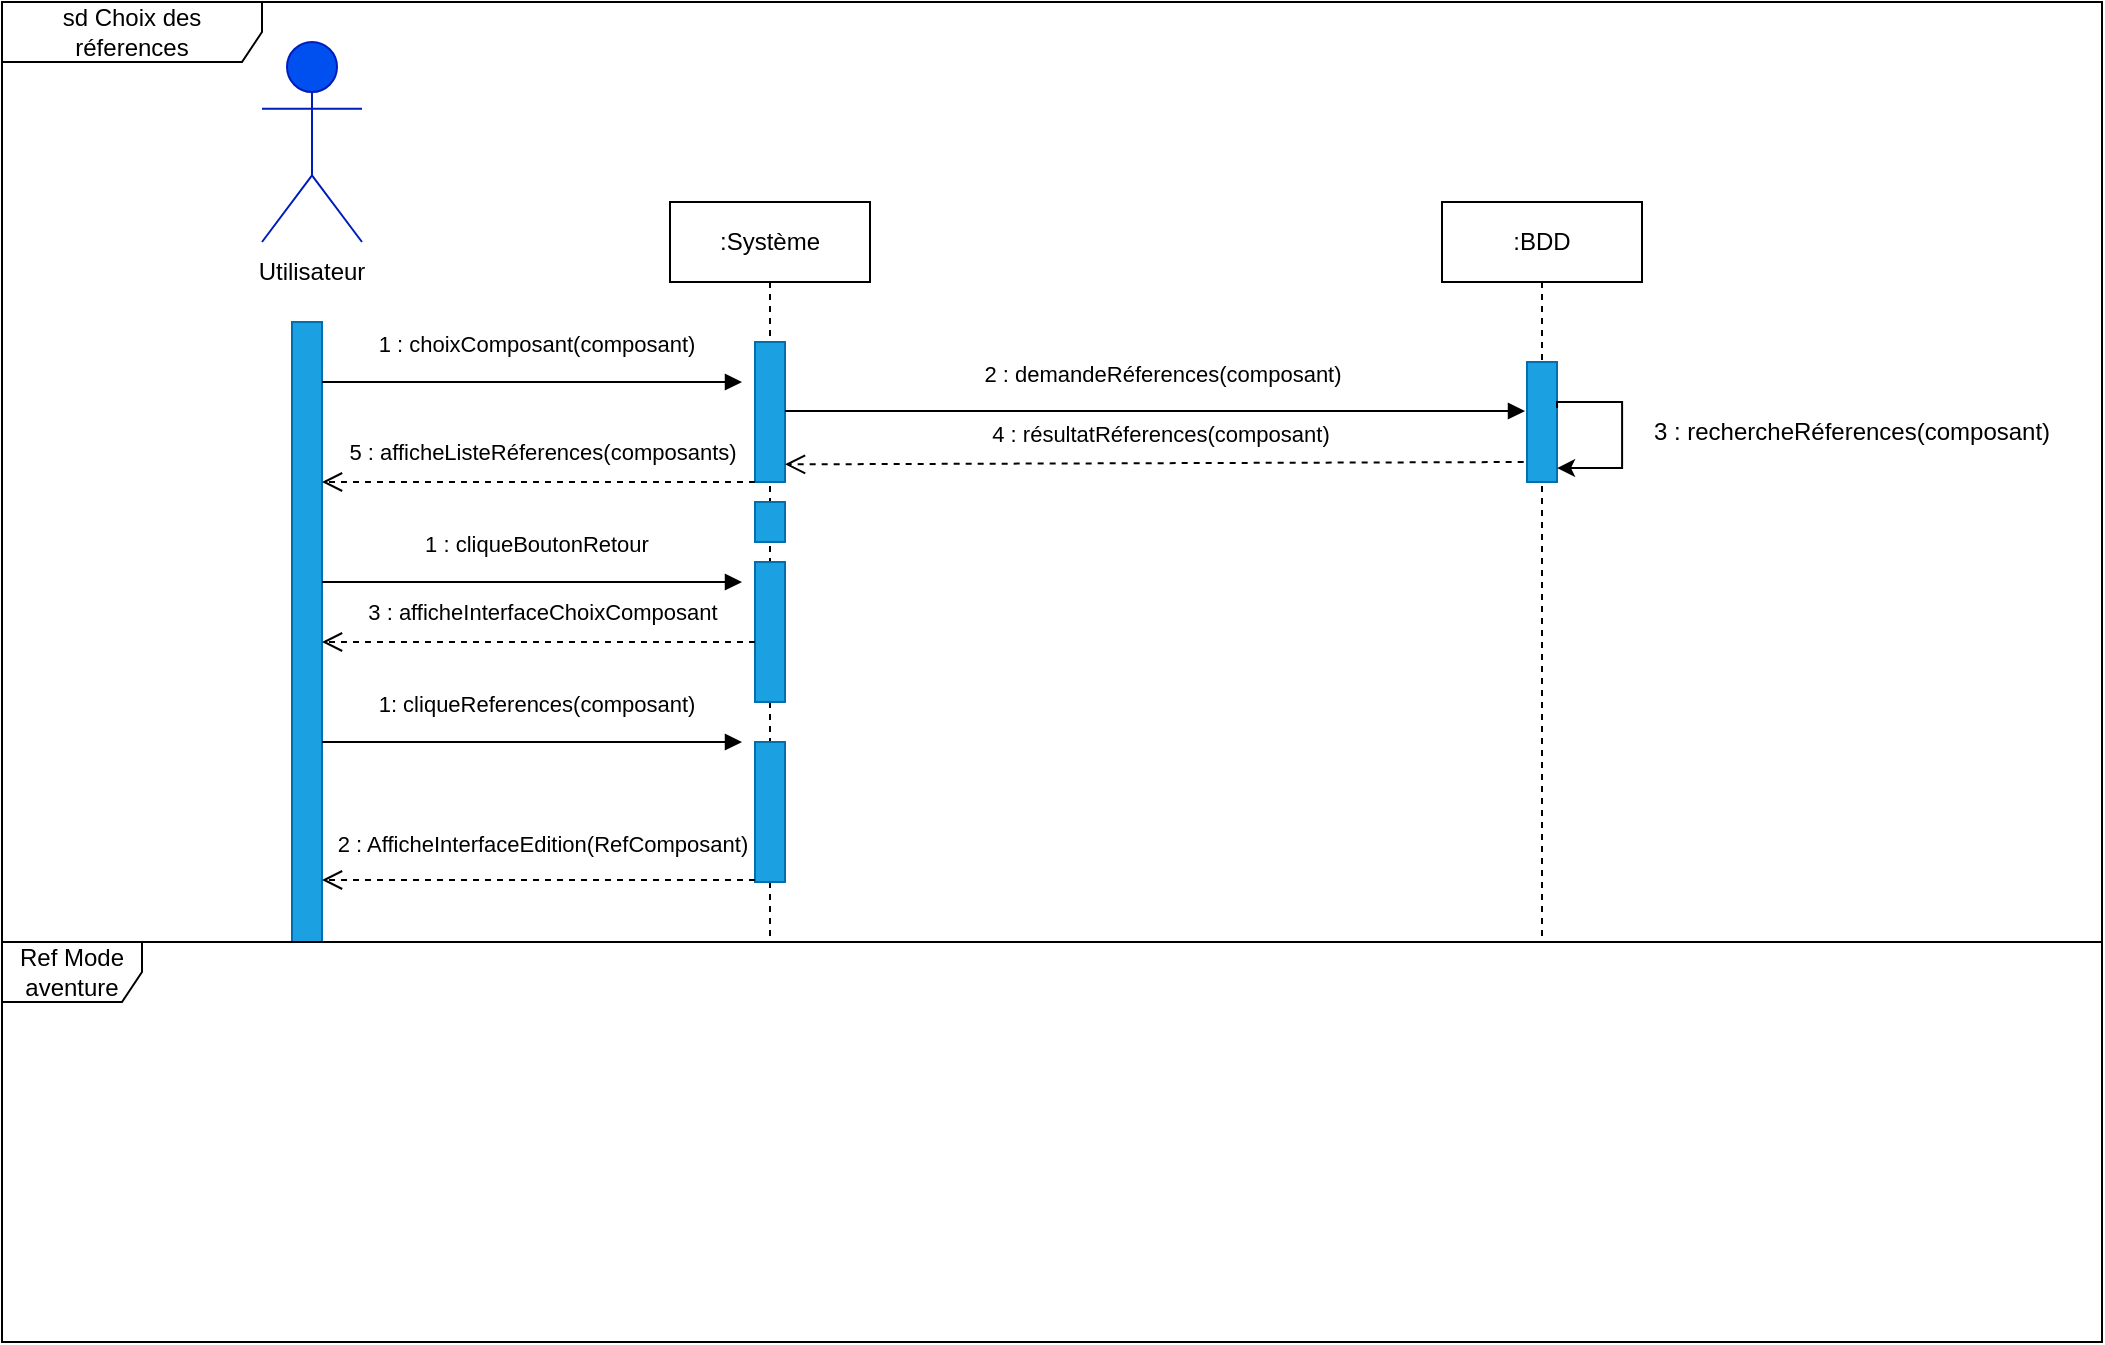 <mxfile version="20.6.0" type="device"><diagram id="M-pu-cOKjHEZvPsEpOY4" name="Page-1"><mxGraphModel dx="1987" dy="596" grid="1" gridSize="10" guides="1" tooltips="1" connect="1" arrows="1" fold="1" page="1" pageScale="1" pageWidth="827" pageHeight="1169" math="0" shadow="0"><root><mxCell id="0"/><mxCell id="1" parent="0"/><mxCell id="OMeM30PVV8WrVPDrTTRZ-74" value="sd Choix des réferences" style="shape=umlFrame;whiteSpace=wrap;html=1;width=130;height=30;" parent="1" vertex="1"><mxGeometry x="-20" y="170" width="1050" height="670" as="geometry"/></mxCell><mxCell id="OMeM30PVV8WrVPDrTTRZ-1" value="&lt;b&gt;Utilisateur&lt;/b&gt;" style="shape=umlActor;verticalLabelPosition=bottom;verticalAlign=top;html=1;fillColor=#0050ef;fontColor=#ffffff;strokeColor=#001DBC;" parent="1" vertex="1"><mxGeometry x="110" y="190" width="50" height="100" as="geometry"/></mxCell><mxCell id="OMeM30PVV8WrVPDrTTRZ-2" value="Utilisateur" style="text;html=1;strokeColor=none;fillColor=none;align=center;verticalAlign=middle;whiteSpace=wrap;rounded=0;" parent="1" vertex="1"><mxGeometry x="105" y="290" width="60" height="30" as="geometry"/></mxCell><mxCell id="OMeM30PVV8WrVPDrTTRZ-3" value=":Système" style="shape=umlLifeline;perimeter=lifelinePerimeter;whiteSpace=wrap;html=1;container=1;collapsible=0;recursiveResize=0;outlineConnect=0;" parent="1" vertex="1"><mxGeometry x="314" y="270" width="100" height="370" as="geometry"/></mxCell><mxCell id="OMeM30PVV8WrVPDrTTRZ-4" value="" style="rounded=0;whiteSpace=wrap;html=1;fillColor=#1ba1e2;fontColor=#ffffff;strokeColor=#006EAF;" parent="OMeM30PVV8WrVPDrTTRZ-3" vertex="1"><mxGeometry x="42.5" y="180" width="15" height="70" as="geometry"/></mxCell><mxCell id="OMeM30PVV8WrVPDrTTRZ-5" value="" style="rounded=0;whiteSpace=wrap;html=1;fillColor=#1ba1e2;fontColor=#ffffff;strokeColor=#006EAF;" parent="OMeM30PVV8WrVPDrTTRZ-3" vertex="1"><mxGeometry x="42.5" y="150" width="15" height="20" as="geometry"/></mxCell><mxCell id="UVZ0IYtNJLXeqeBDd-HU-6" value="" style="rounded=0;whiteSpace=wrap;html=1;fillColor=#1ba1e2;fontColor=#ffffff;strokeColor=#006EAF;" vertex="1" parent="OMeM30PVV8WrVPDrTTRZ-3"><mxGeometry x="42.5" y="270" width="15" height="70" as="geometry"/></mxCell><mxCell id="OMeM30PVV8WrVPDrTTRZ-6" value=":BDD" style="shape=umlLifeline;perimeter=lifelinePerimeter;whiteSpace=wrap;html=1;container=1;collapsible=0;recursiveResize=0;outlineConnect=0;" parent="1" vertex="1"><mxGeometry x="700" y="270" width="100" height="370" as="geometry"/></mxCell><mxCell id="OMeM30PVV8WrVPDrTTRZ-8" value="" style="rounded=0;whiteSpace=wrap;html=1;fillColor=#1ba1e2;fontColor=#ffffff;strokeColor=#006EAF;" parent="OMeM30PVV8WrVPDrTTRZ-6" vertex="1"><mxGeometry x="42.5" y="80" width="15" height="60" as="geometry"/></mxCell><mxCell id="OMeM30PVV8WrVPDrTTRZ-9" value="" style="rounded=0;whiteSpace=wrap;html=1;fillColor=#1ba1e2;fontColor=#ffffff;strokeColor=#006EAF;" parent="1" vertex="1"><mxGeometry x="125" y="330" width="15" height="310" as="geometry"/></mxCell><mxCell id="OMeM30PVV8WrVPDrTTRZ-10" value="" style="rounded=0;whiteSpace=wrap;html=1;fillColor=#1ba1e2;fontColor=#ffffff;strokeColor=#006EAF;" parent="1" vertex="1"><mxGeometry x="356.5" y="340" width="15" height="70" as="geometry"/></mxCell><mxCell id="OMeM30PVV8WrVPDrTTRZ-11" value="1 : choixComposant(composant)" style="html=1;verticalAlign=bottom;endArrow=block;rounded=0;" parent="1" edge="1"><mxGeometry x="0.016" y="10" width="80" relative="1" as="geometry"><mxPoint x="140" y="360" as="sourcePoint"/><mxPoint x="350" y="360" as="targetPoint"/><mxPoint as="offset"/></mxGeometry></mxCell><mxCell id="OMeM30PVV8WrVPDrTTRZ-12" value="2 : demandeRéferences(composant)" style="html=1;verticalAlign=bottom;endArrow=block;rounded=0;" parent="1" edge="1"><mxGeometry x="0.016" y="10" width="80" relative="1" as="geometry"><mxPoint x="371.5" y="374.5" as="sourcePoint"/><mxPoint x="741.5" y="374.5" as="targetPoint"/><mxPoint as="offset"/></mxGeometry></mxCell><mxCell id="OMeM30PVV8WrVPDrTTRZ-13" value="3 : rechercheRéferences(composant)" style="text;html=1;strokeColor=none;fillColor=none;align=center;verticalAlign=middle;whiteSpace=wrap;rounded=0;" parent="1" vertex="1"><mxGeometry x="800" y="370" width="210" height="30" as="geometry"/></mxCell><mxCell id="OMeM30PVV8WrVPDrTTRZ-50" value="1 : cliqueBoutonRetour" style="html=1;verticalAlign=bottom;endArrow=block;rounded=0;" parent="1" edge="1"><mxGeometry x="0.016" y="10" width="80" relative="1" as="geometry"><mxPoint x="140" y="460" as="sourcePoint"/><mxPoint x="350" y="460" as="targetPoint"/><mxPoint as="offset"/></mxGeometry></mxCell><mxCell id="dcKfborwXpPxRit9QpYM-3" value="5 : afficheListeRéferences(composants)" style="html=1;verticalAlign=bottom;endArrow=open;dashed=1;endSize=8;rounded=0;exitX=0;exitY=1;exitDx=0;exitDy=0;" parent="1" source="OMeM30PVV8WrVPDrTTRZ-10" edge="1"><mxGeometry x="-0.016" y="-6" relative="1" as="geometry"><mxPoint x="349.335" y="440.0" as="sourcePoint"/><mxPoint x="140" y="410" as="targetPoint"/><mxPoint as="offset"/><Array as="points"/></mxGeometry></mxCell><mxCell id="dcKfborwXpPxRit9QpYM-5" value="3 : afficheInterfaceChoixComposant" style="html=1;verticalAlign=bottom;endArrow=open;dashed=1;endSize=8;rounded=0;exitX=0;exitY=0.75;exitDx=0;exitDy=0;" parent="1" edge="1"><mxGeometry x="-0.016" y="-6" relative="1" as="geometry"><mxPoint x="356.5" y="490" as="sourcePoint"/><mxPoint x="140" y="490" as="targetPoint"/><mxPoint as="offset"/></mxGeometry></mxCell><mxCell id="dcKfborwXpPxRit9QpYM-11" value="1: cliqueReferences(composant)" style="html=1;verticalAlign=bottom;endArrow=block;rounded=0;" parent="1" edge="1"><mxGeometry x="0.016" y="10" width="80" relative="1" as="geometry"><mxPoint x="140" y="540" as="sourcePoint"/><mxPoint x="350" y="540" as="targetPoint"/><mxPoint as="offset"/></mxGeometry></mxCell><mxCell id="UVZ0IYtNJLXeqeBDd-HU-1" value="4 : résultatRéferences(composant)" style="html=1;verticalAlign=bottom;endArrow=open;dashed=1;endSize=8;rounded=0;exitX=-0.111;exitY=0.897;exitDx=0;exitDy=0;exitPerimeter=0;entryX=1;entryY=0.25;entryDx=0;entryDy=0;" edge="1" parent="1"><mxGeometry x="-0.016" y="-6" relative="1" as="geometry"><mxPoint x="740.835" y="400.0" as="sourcePoint"/><mxPoint x="371.5" y="401.18" as="targetPoint"/><mxPoint as="offset"/></mxGeometry></mxCell><mxCell id="UVZ0IYtNJLXeqeBDd-HU-4" style="edgeStyle=orthogonalEdgeStyle;rounded=0;orthogonalLoop=1;jettySize=auto;html=1;exitX=1;exitY=0.25;exitDx=0;exitDy=0;entryX=1;entryY=0.75;entryDx=0;entryDy=0;" edge="1" parent="1"><mxGeometry relative="1" as="geometry"><Array as="points"><mxPoint x="758.03" y="370.04"/><mxPoint x="790.03" y="370.04"/><mxPoint x="790.03" y="403.04"/></Array><mxPoint x="757.53" y="373.04" as="sourcePoint"/><mxPoint x="757.53" y="403.04" as="targetPoint"/></mxGeometry></mxCell><mxCell id="UVZ0IYtNJLXeqeBDd-HU-7" value="2 : AfficheInterfaceEdition(RefComposant)" style="html=1;verticalAlign=bottom;endArrow=open;dashed=1;endSize=8;rounded=0;exitX=0;exitY=0.75;exitDx=0;exitDy=0;" edge="1" parent="1"><mxGeometry x="-0.016" y="-9" relative="1" as="geometry"><mxPoint x="356.5" y="609" as="sourcePoint"/><mxPoint x="140" y="609" as="targetPoint"/><mxPoint as="offset"/><Array as="points"><mxPoint x="240" y="609"/></Array></mxGeometry></mxCell><mxCell id="UVZ0IYtNJLXeqeBDd-HU-8" value="Ref Mode aventure" style="shape=umlFrame;whiteSpace=wrap;html=1;width=70;height=30;" vertex="1" parent="1"><mxGeometry x="-20" y="640" width="1050" height="200" as="geometry"/></mxCell></root></mxGraphModel></diagram></mxfile>